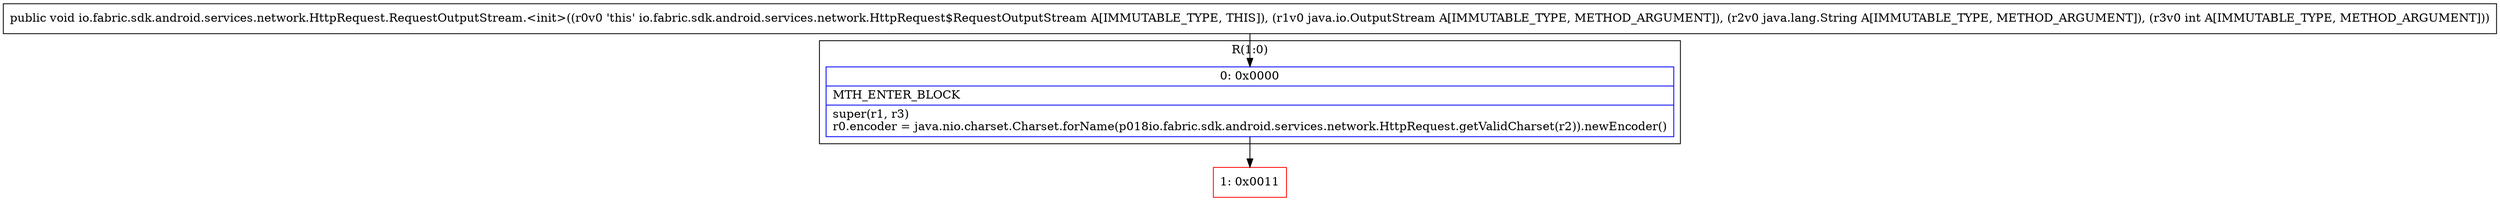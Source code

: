 digraph "CFG forio.fabric.sdk.android.services.network.HttpRequest.RequestOutputStream.\<init\>(Ljava\/io\/OutputStream;Ljava\/lang\/String;I)V" {
subgraph cluster_Region_366544544 {
label = "R(1:0)";
node [shape=record,color=blue];
Node_0 [shape=record,label="{0\:\ 0x0000|MTH_ENTER_BLOCK\l|super(r1, r3)\lr0.encoder = java.nio.charset.Charset.forName(p018io.fabric.sdk.android.services.network.HttpRequest.getValidCharset(r2)).newEncoder()\l}"];
}
Node_1 [shape=record,color=red,label="{1\:\ 0x0011}"];
MethodNode[shape=record,label="{public void io.fabric.sdk.android.services.network.HttpRequest.RequestOutputStream.\<init\>((r0v0 'this' io.fabric.sdk.android.services.network.HttpRequest$RequestOutputStream A[IMMUTABLE_TYPE, THIS]), (r1v0 java.io.OutputStream A[IMMUTABLE_TYPE, METHOD_ARGUMENT]), (r2v0 java.lang.String A[IMMUTABLE_TYPE, METHOD_ARGUMENT]), (r3v0 int A[IMMUTABLE_TYPE, METHOD_ARGUMENT])) }"];
MethodNode -> Node_0;
Node_0 -> Node_1;
}

